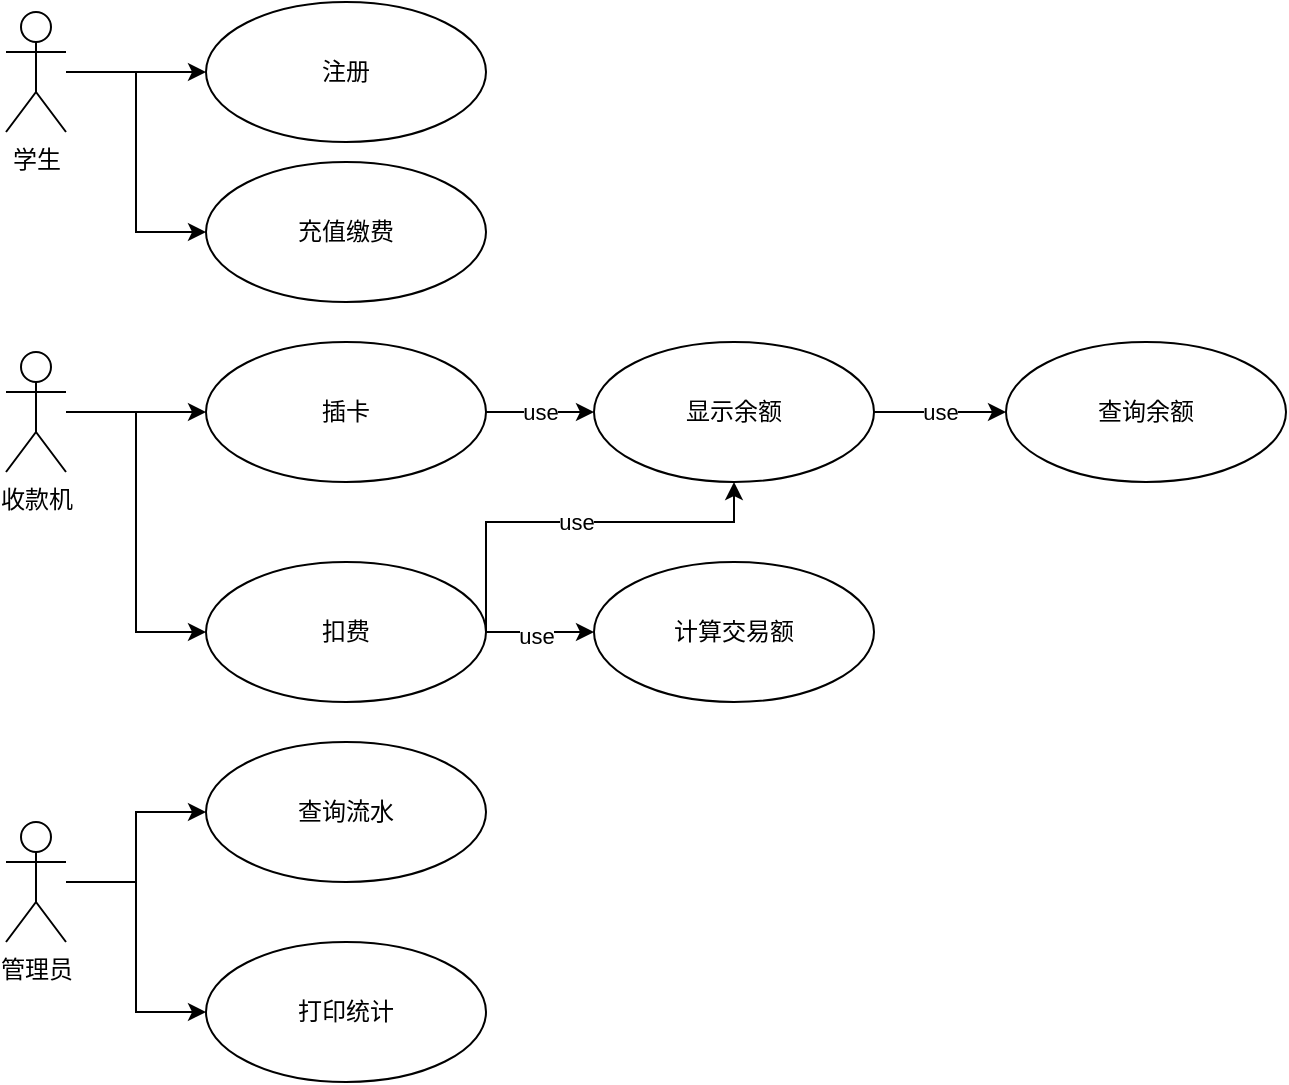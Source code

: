 <mxfile version="13.1.14" type="github">
  <diagram id="y-l5yh-d5uoULhZ4m72S" name="Page-1">
    <mxGraphModel dx="946" dy="591" grid="1" gridSize="10" guides="1" tooltips="1" connect="1" arrows="1" fold="1" page="1" pageScale="1" pageWidth="827" pageHeight="1169" math="0" shadow="0">
      <root>
        <mxCell id="0" />
        <mxCell id="1" parent="0" />
        <mxCell id="B7ZY8b4g0gwFOXaOrZe4-15" value="" style="edgeStyle=orthogonalEdgeStyle;rounded=0;orthogonalLoop=1;jettySize=auto;html=1;" parent="1" source="B7ZY8b4g0gwFOXaOrZe4-1" target="B7ZY8b4g0gwFOXaOrZe4-2" edge="1">
          <mxGeometry relative="1" as="geometry" />
        </mxCell>
        <mxCell id="9xW25eaP4nGq-43hAQE9-2" style="edgeStyle=orthogonalEdgeStyle;rounded=0;orthogonalLoop=1;jettySize=auto;html=1;entryX=0;entryY=0.5;entryDx=0;entryDy=0;" edge="1" parent="1" source="B7ZY8b4g0gwFOXaOrZe4-1" target="9xW25eaP4nGq-43hAQE9-1">
          <mxGeometry relative="1" as="geometry" />
        </mxCell>
        <mxCell id="B7ZY8b4g0gwFOXaOrZe4-1" value="学生" style="shape=umlActor;verticalLabelPosition=bottom;labelBackgroundColor=#ffffff;verticalAlign=top;html=1;" parent="1" vertex="1">
          <mxGeometry x="50" y="5" width="30" height="60" as="geometry" />
        </mxCell>
        <mxCell id="B7ZY8b4g0gwFOXaOrZe4-25" value="" style="edgeStyle=orthogonalEdgeStyle;rounded=0;orthogonalLoop=1;jettySize=auto;html=1;" parent="1" source="B7ZY8b4g0gwFOXaOrZe4-3" target="B7ZY8b4g0gwFOXaOrZe4-22" edge="1">
          <mxGeometry relative="1" as="geometry" />
        </mxCell>
        <mxCell id="B7ZY8b4g0gwFOXaOrZe4-26" style="edgeStyle=orthogonalEdgeStyle;rounded=0;orthogonalLoop=1;jettySize=auto;html=1;entryX=0;entryY=0.5;entryDx=0;entryDy=0;" parent="1" source="B7ZY8b4g0gwFOXaOrZe4-3" target="B7ZY8b4g0gwFOXaOrZe4-11" edge="1">
          <mxGeometry relative="1" as="geometry" />
        </mxCell>
        <mxCell id="B7ZY8b4g0gwFOXaOrZe4-3" value="收款机" style="shape=umlActor;verticalLabelPosition=bottom;labelBackgroundColor=#ffffff;verticalAlign=top;html=1;" parent="1" vertex="1">
          <mxGeometry x="50" y="175" width="30" height="60" as="geometry" />
        </mxCell>
        <mxCell id="B7ZY8b4g0gwFOXaOrZe4-18" value="" style="edgeStyle=orthogonalEdgeStyle;rounded=0;orthogonalLoop=1;jettySize=auto;html=1;" parent="1" source="B7ZY8b4g0gwFOXaOrZe4-5" target="B7ZY8b4g0gwFOXaOrZe4-17" edge="1">
          <mxGeometry relative="1" as="geometry" />
        </mxCell>
        <mxCell id="B7ZY8b4g0gwFOXaOrZe4-20" style="edgeStyle=orthogonalEdgeStyle;rounded=0;orthogonalLoop=1;jettySize=auto;html=1;" parent="1" source="B7ZY8b4g0gwFOXaOrZe4-5" target="B7ZY8b4g0gwFOXaOrZe4-19" edge="1">
          <mxGeometry relative="1" as="geometry" />
        </mxCell>
        <mxCell id="B7ZY8b4g0gwFOXaOrZe4-5" value="管理员" style="shape=umlActor;verticalLabelPosition=bottom;labelBackgroundColor=#ffffff;verticalAlign=top;html=1;" parent="1" vertex="1">
          <mxGeometry x="50" y="410" width="30" height="60" as="geometry" />
        </mxCell>
        <mxCell id="B7ZY8b4g0gwFOXaOrZe4-2" value="注册" style="ellipse;whiteSpace=wrap;html=1;" parent="1" vertex="1">
          <mxGeometry x="150" width="140" height="70" as="geometry" />
        </mxCell>
        <mxCell id="B7ZY8b4g0gwFOXaOrZe4-8" value="查询余额" style="ellipse;whiteSpace=wrap;html=1;" parent="1" vertex="1">
          <mxGeometry x="550" y="170" width="140" height="70" as="geometry" />
        </mxCell>
        <mxCell id="B7ZY8b4g0gwFOXaOrZe4-32" value="use" style="edgeStyle=orthogonalEdgeStyle;rounded=0;orthogonalLoop=1;jettySize=auto;html=1;exitX=1;exitY=0.5;exitDx=0;exitDy=0;entryX=0;entryY=0.5;entryDx=0;entryDy=0;" parent="1" source="B7ZY8b4g0gwFOXaOrZe4-9" target="B7ZY8b4g0gwFOXaOrZe4-8" edge="1">
          <mxGeometry relative="1" as="geometry" />
        </mxCell>
        <mxCell id="B7ZY8b4g0gwFOXaOrZe4-9" value="显示余额" style="ellipse;whiteSpace=wrap;html=1;" parent="1" vertex="1">
          <mxGeometry x="344" y="170" width="140" height="70" as="geometry" />
        </mxCell>
        <mxCell id="B7ZY8b4g0gwFOXaOrZe4-31" value="use" style="edgeStyle=orthogonalEdgeStyle;rounded=0;orthogonalLoop=1;jettySize=auto;html=1;exitX=1;exitY=0.5;exitDx=0;exitDy=0;entryX=0.5;entryY=1;entryDx=0;entryDy=0;" parent="1" source="B7ZY8b4g0gwFOXaOrZe4-11" target="B7ZY8b4g0gwFOXaOrZe4-9" edge="1">
          <mxGeometry relative="1" as="geometry">
            <mxPoint x="344" y="205" as="targetPoint" />
            <Array as="points">
              <mxPoint x="290" y="260" />
              <mxPoint x="414" y="260" />
            </Array>
          </mxGeometry>
        </mxCell>
        <mxCell id="B7ZY8b4g0gwFOXaOrZe4-34" value="" style="edgeStyle=orthogonalEdgeStyle;rounded=0;orthogonalLoop=1;jettySize=auto;html=1;" parent="1" source="B7ZY8b4g0gwFOXaOrZe4-11" target="B7ZY8b4g0gwFOXaOrZe4-33" edge="1">
          <mxGeometry relative="1" as="geometry" />
        </mxCell>
        <mxCell id="B7ZY8b4g0gwFOXaOrZe4-35" value="use" style="edgeLabel;html=1;align=center;verticalAlign=middle;resizable=0;points=[];" parent="B7ZY8b4g0gwFOXaOrZe4-34" vertex="1" connectable="0">
          <mxGeometry x="-0.074" y="-2" relative="1" as="geometry">
            <mxPoint as="offset" />
          </mxGeometry>
        </mxCell>
        <mxCell id="B7ZY8b4g0gwFOXaOrZe4-11" value="扣费" style="ellipse;whiteSpace=wrap;html=1;" parent="1" vertex="1">
          <mxGeometry x="150" y="280" width="140" height="70" as="geometry" />
        </mxCell>
        <mxCell id="B7ZY8b4g0gwFOXaOrZe4-17" value="查询流水" style="ellipse;whiteSpace=wrap;html=1;" parent="1" vertex="1">
          <mxGeometry x="150" y="370" width="140" height="70" as="geometry" />
        </mxCell>
        <mxCell id="B7ZY8b4g0gwFOXaOrZe4-19" value="打印统计" style="ellipse;whiteSpace=wrap;html=1;" parent="1" vertex="1">
          <mxGeometry x="150" y="470" width="140" height="70" as="geometry" />
        </mxCell>
        <mxCell id="B7ZY8b4g0gwFOXaOrZe4-28" value="use" style="edgeStyle=orthogonalEdgeStyle;rounded=0;orthogonalLoop=1;jettySize=auto;html=1;" parent="1" source="B7ZY8b4g0gwFOXaOrZe4-22" target="B7ZY8b4g0gwFOXaOrZe4-9" edge="1">
          <mxGeometry relative="1" as="geometry" />
        </mxCell>
        <mxCell id="B7ZY8b4g0gwFOXaOrZe4-22" value="插卡" style="ellipse;whiteSpace=wrap;html=1;" parent="1" vertex="1">
          <mxGeometry x="150" y="170" width="140" height="70" as="geometry" />
        </mxCell>
        <mxCell id="B7ZY8b4g0gwFOXaOrZe4-33" value="计算交易额" style="ellipse;whiteSpace=wrap;html=1;" parent="1" vertex="1">
          <mxGeometry x="344" y="280" width="140" height="70" as="geometry" />
        </mxCell>
        <mxCell id="9xW25eaP4nGq-43hAQE9-1" value="充值缴费" style="ellipse;whiteSpace=wrap;html=1;" vertex="1" parent="1">
          <mxGeometry x="150" y="80" width="140" height="70" as="geometry" />
        </mxCell>
      </root>
    </mxGraphModel>
  </diagram>
</mxfile>
